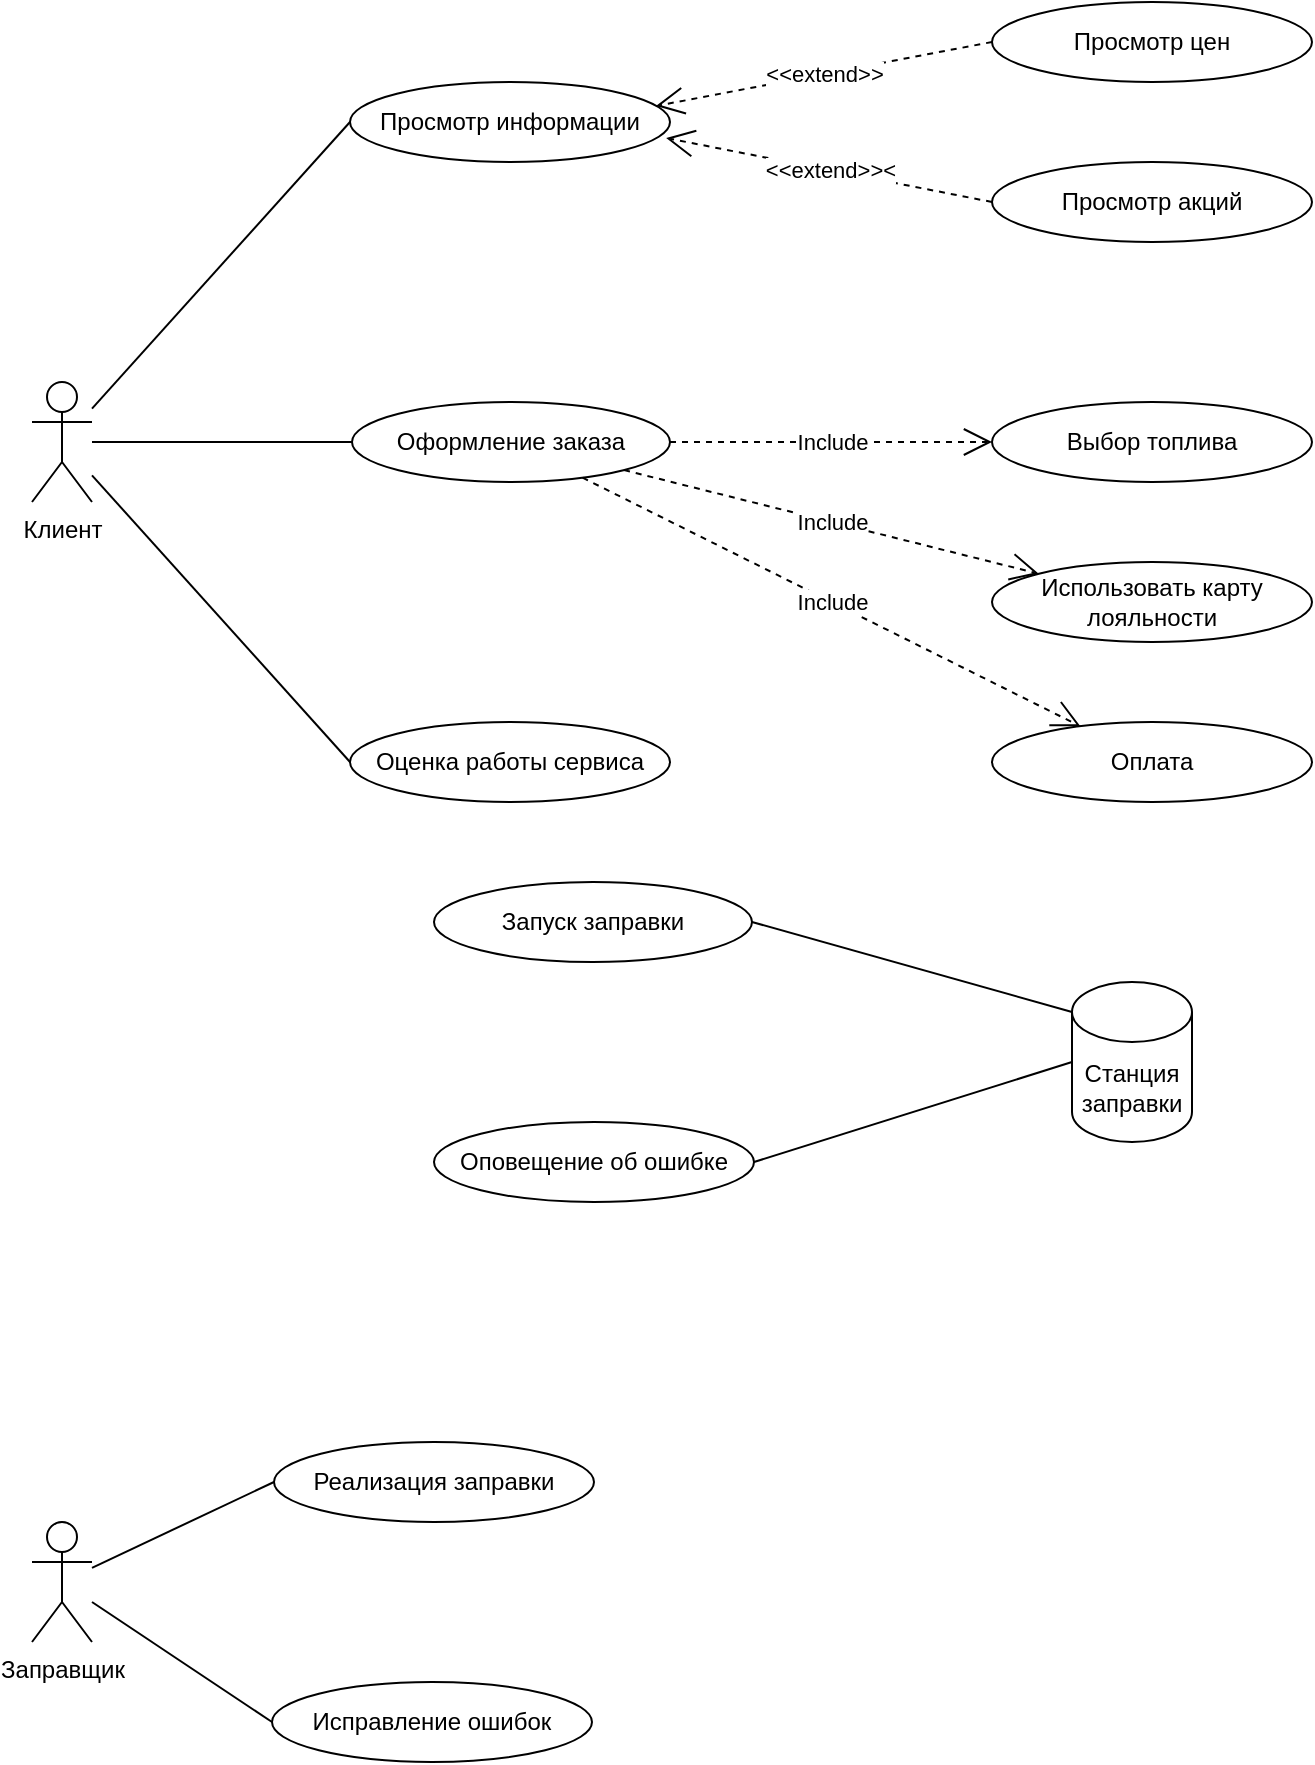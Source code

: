 <mxfile version="13.9.9" type="device"><diagram id="3k1maVJeoXj8tbfDhlqV" name="Страница 1"><mxGraphModel dx="1679" dy="495" grid="1" gridSize="10" guides="1" tooltips="1" connect="1" arrows="1" fold="1" page="1" pageScale="1" pageWidth="827" pageHeight="1169" math="0" shadow="0"><root><mxCell id="0"/><mxCell id="1" parent="0"/><mxCell id="wb6atIWXGosLGJ2MR8X2-2" value="Заправщик" style="shape=umlActor;verticalLabelPosition=bottom;verticalAlign=top;html=1;outlineConnect=0;" parent="1" vertex="1"><mxGeometry x="-40" y="800" width="30" height="60" as="geometry"/></mxCell><mxCell id="wb6atIWXGosLGJ2MR8X2-9" value="Просмотр информации" style="ellipse;whiteSpace=wrap;html=1;" parent="1" vertex="1"><mxGeometry x="119" y="80" width="160" height="40" as="geometry"/></mxCell><mxCell id="wb6atIWXGosLGJ2MR8X2-10" value="Оформление заказа" style="ellipse;whiteSpace=wrap;html=1;" parent="1" vertex="1"><mxGeometry x="120" y="240" width="159" height="40" as="geometry"/></mxCell><mxCell id="wb6atIWXGosLGJ2MR8X2-18" value="Реализация заправки" style="ellipse;whiteSpace=wrap;html=1;" parent="1" vertex="1"><mxGeometry x="81" y="760" width="160" height="40" as="geometry"/></mxCell><mxCell id="wb6atIWXGosLGJ2MR8X2-19" value="Исправление ошибок" style="ellipse;whiteSpace=wrap;html=1;" parent="1" vertex="1"><mxGeometry x="80" y="880" width="160" height="40" as="geometry"/></mxCell><mxCell id="wb6atIWXGosLGJ2MR8X2-22" value="" style="endArrow=none;html=1;entryX=0;entryY=0.5;entryDx=0;entryDy=0;" parent="1" source="wb6atIWXGosLGJ2MR8X2-39" target="wb6atIWXGosLGJ2MR8X2-9" edge="1"><mxGeometry width="50" height="50" relative="1" as="geometry"><mxPoint x="110" y="90" as="sourcePoint"/><mxPoint x="210" y="40" as="targetPoint"/></mxGeometry></mxCell><mxCell id="wb6atIWXGosLGJ2MR8X2-23" value="" style="endArrow=none;html=1;entryX=0;entryY=0.5;entryDx=0;entryDy=0;" parent="1" source="wb6atIWXGosLGJ2MR8X2-2" target="wb6atIWXGosLGJ2MR8X2-19" edge="1"><mxGeometry width="50" height="50" relative="1" as="geometry"><mxPoint x="190" y="526" as="sourcePoint"/><mxPoint x="300" y="526" as="targetPoint"/></mxGeometry></mxCell><mxCell id="wb6atIWXGosLGJ2MR8X2-24" value="" style="endArrow=none;html=1;entryX=0;entryY=0.5;entryDx=0;entryDy=0;" parent="1" source="wb6atIWXGosLGJ2MR8X2-2" target="wb6atIWXGosLGJ2MR8X2-18" edge="1"><mxGeometry width="50" height="50" relative="1" as="geometry"><mxPoint x="180" y="476" as="sourcePoint"/><mxPoint x="260" y="466" as="targetPoint"/></mxGeometry></mxCell><mxCell id="wb6atIWXGosLGJ2MR8X2-30" value="" style="endArrow=none;html=1;entryX=0;entryY=0.5;entryDx=0;entryDy=0;" parent="1" source="wb6atIWXGosLGJ2MR8X2-39" target="wb6atIWXGosLGJ2MR8X2-10" edge="1"><mxGeometry width="50" height="50" relative="1" as="geometry"><mxPoint x="80" y="90" as="sourcePoint"/><mxPoint x="210" y="89.5" as="targetPoint"/></mxGeometry></mxCell><mxCell id="wb6atIWXGosLGJ2MR8X2-39" value="Клиент" style="shape=umlActor;verticalLabelPosition=bottom;verticalAlign=top;html=1;outlineConnect=0;" parent="1" vertex="1"><mxGeometry x="-40" y="230" width="30" height="60" as="geometry"/></mxCell><mxCell id="wb6atIWXGosLGJ2MR8X2-44" value="Оценка работы сервиса" style="ellipse;whiteSpace=wrap;html=1;" parent="1" vertex="1"><mxGeometry x="119" y="400" width="160" height="40" as="geometry"/></mxCell><mxCell id="wb6atIWXGosLGJ2MR8X2-45" value="" style="endArrow=none;html=1;entryX=0;entryY=0.5;entryDx=0;entryDy=0;" parent="1" source="wb6atIWXGosLGJ2MR8X2-39" target="wb6atIWXGosLGJ2MR8X2-44" edge="1"><mxGeometry width="50" height="50" relative="1" as="geometry"><mxPoint x="170" y="165" as="sourcePoint"/><mxPoint x="220" y="115" as="targetPoint"/></mxGeometry></mxCell><mxCell id="TAbSnqhXubkM7-Nr6nOi-2" value="Станция заправки" style="shape=cylinder3;whiteSpace=wrap;html=1;boundedLbl=1;backgroundOutline=1;size=15;" parent="1" vertex="1"><mxGeometry x="480" y="530" width="60" height="80" as="geometry"/></mxCell><mxCell id="TAbSnqhXubkM7-Nr6nOi-3" value="" style="endArrow=none;html=1;exitX=1;exitY=0.5;exitDx=0;exitDy=0;entryX=0;entryY=0;entryDx=0;entryDy=15;entryPerimeter=0;" parent="1" source="mQCsPEXXZrtxjDo3vZAT-18" target="TAbSnqhXubkM7-Nr6nOi-2" edge="1"><mxGeometry width="50" height="50" relative="1" as="geometry"><mxPoint x="310" y="570" as="sourcePoint"/><mxPoint x="440" y="250" as="targetPoint"/></mxGeometry></mxCell><mxCell id="TAbSnqhXubkM7-Nr6nOi-5" value="" style="endArrow=none;html=1;exitX=1;exitY=0.5;exitDx=0;exitDy=0;entryX=0;entryY=0.5;entryDx=0;entryDy=0;entryPerimeter=0;" parent="1" source="mQCsPEXXZrtxjDo3vZAT-22" target="TAbSnqhXubkM7-Nr6nOi-2" edge="1"><mxGeometry width="50" height="50" relative="1" as="geometry"><mxPoint x="320" y="620" as="sourcePoint"/><mxPoint x="440" y="250" as="targetPoint"/></mxGeometry></mxCell><mxCell id="mQCsPEXXZrtxjDo3vZAT-1" value="Просмотр цен" style="ellipse;whiteSpace=wrap;html=1;" parent="1" vertex="1"><mxGeometry x="440" y="40" width="160" height="40" as="geometry"/></mxCell><mxCell id="mQCsPEXXZrtxjDo3vZAT-2" value="Просмотр акций" style="ellipse;whiteSpace=wrap;html=1;" parent="1" vertex="1"><mxGeometry x="440" y="120" width="160" height="40" as="geometry"/></mxCell><mxCell id="mQCsPEXXZrtxjDo3vZAT-10" value="Оплата" style="ellipse;whiteSpace=wrap;html=1;" parent="1" vertex="1"><mxGeometry x="440" y="400" width="160" height="40" as="geometry"/></mxCell><mxCell id="mQCsPEXXZrtxjDo3vZAT-11" value="Выбор топлива" style="ellipse;whiteSpace=wrap;html=1;" parent="1" vertex="1"><mxGeometry x="440" y="240" width="160" height="40" as="geometry"/></mxCell><mxCell id="mQCsPEXXZrtxjDo3vZAT-12" value="Использовать карту лояльности" style="ellipse;whiteSpace=wrap;html=1;" parent="1" vertex="1"><mxGeometry x="440" y="320" width="160" height="40" as="geometry"/></mxCell><mxCell id="mQCsPEXXZrtxjDo3vZAT-17" value="&amp;lt;&amp;lt;extend&amp;gt;&amp;gt;" style="endArrow=open;endSize=12;dashed=1;html=1;exitX=0;exitY=0.5;exitDx=0;exitDy=0;entryX=0.956;entryY=0.3;entryDx=0;entryDy=0;entryPerimeter=0;" parent="1" source="mQCsPEXXZrtxjDo3vZAT-1" target="wb6atIWXGosLGJ2MR8X2-9" edge="1"><mxGeometry width="160" relative="1" as="geometry"><mxPoint x="220" y="190" as="sourcePoint"/><mxPoint x="380" y="190" as="targetPoint"/></mxGeometry></mxCell><mxCell id="mQCsPEXXZrtxjDo3vZAT-18" value="Запуск заправки" style="ellipse;whiteSpace=wrap;html=1;" parent="1" vertex="1"><mxGeometry x="161" y="480" width="159" height="40" as="geometry"/></mxCell><mxCell id="mQCsPEXXZrtxjDo3vZAT-22" value="Оповещение об ошибке" style="ellipse;whiteSpace=wrap;html=1;" parent="1" vertex="1"><mxGeometry x="161" y="600" width="160" height="40" as="geometry"/></mxCell><mxCell id="mQCsPEXXZrtxjDo3vZAT-38" value="&amp;lt;&amp;lt;extend&amp;gt;&amp;gt;&amp;lt;" style="endArrow=open;endSize=12;dashed=1;html=1;exitX=0;exitY=0.5;exitDx=0;exitDy=0;entryX=0.988;entryY=0.7;entryDx=0;entryDy=0;entryPerimeter=0;" parent="1" source="mQCsPEXXZrtxjDo3vZAT-2" target="wb6atIWXGosLGJ2MR8X2-9" edge="1"><mxGeometry width="160" relative="1" as="geometry"><mxPoint x="150" y="270" as="sourcePoint"/><mxPoint x="310" y="270" as="targetPoint"/></mxGeometry></mxCell><mxCell id="mQCsPEXXZrtxjDo3vZAT-39" value="Include" style="endArrow=open;endSize=12;dashed=1;html=1;" parent="1" source="wb6atIWXGosLGJ2MR8X2-10" target="mQCsPEXXZrtxjDo3vZAT-11" edge="1"><mxGeometry width="160" relative="1" as="geometry"><mxPoint x="210" y="270" as="sourcePoint"/><mxPoint x="370" y="270" as="targetPoint"/></mxGeometry></mxCell><mxCell id="mQCsPEXXZrtxjDo3vZAT-40" value="Include" style="endArrow=open;endSize=12;dashed=1;html=1;" parent="1" source="wb6atIWXGosLGJ2MR8X2-10" target="mQCsPEXXZrtxjDo3vZAT-10" edge="1"><mxGeometry width="160" relative="1" as="geometry"><mxPoint x="210" y="270" as="sourcePoint"/><mxPoint x="370" y="270" as="targetPoint"/></mxGeometry></mxCell><mxCell id="mQCsPEXXZrtxjDo3vZAT-41" value="Include" style="endArrow=open;endSize=12;dashed=1;html=1;" parent="1" source="wb6atIWXGosLGJ2MR8X2-10" target="mQCsPEXXZrtxjDo3vZAT-12" edge="1"><mxGeometry width="160" relative="1" as="geometry"><mxPoint x="210" y="270" as="sourcePoint"/><mxPoint x="370" y="270" as="targetPoint"/></mxGeometry></mxCell></root></mxGraphModel></diagram></mxfile>